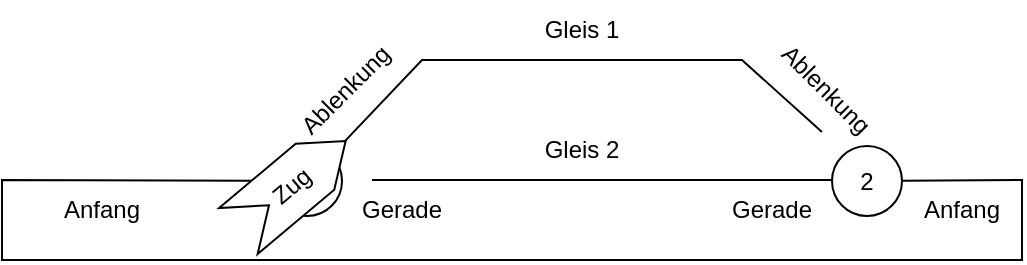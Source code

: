 <mxfile version="21.2.1" type="device">
  <diagram name="Page-1" id="rrnRkHXitlQrABg2udhg">
    <mxGraphModel dx="1562" dy="1954" grid="1" gridSize="10" guides="1" tooltips="1" connect="1" arrows="1" fold="1" page="1" pageScale="1" pageWidth="850" pageHeight="1100" math="0" shadow="0">
      <root>
        <mxCell id="0" />
        <mxCell id="1" parent="0" />
        <mxCell id="P7kzn_tiCY3FyH7NPitg-13" value="" style="endArrow=none;html=1;rounded=0;exitX=0.25;exitY=0;exitDx=0;exitDy=0;entryX=1;entryY=0;entryDx=0;entryDy=0;" parent="1" edge="1" target="P7kzn_tiCY3FyH7NPitg-22" source="P7kzn_tiCY3FyH7NPitg-21">
          <mxGeometry width="50" height="50" relative="1" as="geometry">
            <mxPoint x="270" y="80" as="sourcePoint" />
            <mxPoint x="515" y="80" as="targetPoint" />
          </mxGeometry>
        </mxCell>
        <mxCell id="P7kzn_tiCY3FyH7NPitg-14" value="" style="endArrow=none;html=1;rounded=0;" parent="1" source="P7kzn_tiCY3FyH7NPitg-17" edge="1">
          <mxGeometry width="50" height="50" relative="1" as="geometry">
            <mxPoint x="272" y="60" as="sourcePoint" />
            <mxPoint x="510" y="56" as="targetPoint" />
            <Array as="points">
              <mxPoint x="310" y="20" />
              <mxPoint x="470" y="20" />
            </Array>
          </mxGeometry>
        </mxCell>
        <mxCell id="P7kzn_tiCY3FyH7NPitg-17" value="1" style="ellipse;whiteSpace=wrap;html=1;aspect=fixed;" parent="1" vertex="1">
          <mxGeometry x="235" y="63" width="35" height="35" as="geometry" />
        </mxCell>
        <mxCell id="P7kzn_tiCY3FyH7NPitg-18" value="2" style="ellipse;whiteSpace=wrap;html=1;aspect=fixed;" parent="1" vertex="1">
          <mxGeometry x="515" y="63" width="35" height="35" as="geometry" />
        </mxCell>
        <mxCell id="P7kzn_tiCY3FyH7NPitg-20" value="Ablenkung" style="text;html=1;align=center;verticalAlign=middle;whiteSpace=wrap;rounded=0;rotation=-45;" parent="1" vertex="1">
          <mxGeometry x="242" y="20" width="60" height="30" as="geometry" />
        </mxCell>
        <mxCell id="P7kzn_tiCY3FyH7NPitg-21" value="Gerade" style="text;html=1;align=center;verticalAlign=middle;whiteSpace=wrap;rounded=0;" parent="1" vertex="1">
          <mxGeometry x="270" y="80" width="60" height="30" as="geometry" />
        </mxCell>
        <mxCell id="P7kzn_tiCY3FyH7NPitg-22" value="Gerade" style="text;html=1;align=center;verticalAlign=middle;whiteSpace=wrap;rounded=0;" parent="1" vertex="1">
          <mxGeometry x="455" y="80" width="60" height="30" as="geometry" />
        </mxCell>
        <mxCell id="P7kzn_tiCY3FyH7NPitg-24" value="Ablenkung" style="text;html=1;align=center;verticalAlign=middle;whiteSpace=wrap;rounded=0;rotation=45;" parent="1" vertex="1">
          <mxGeometry x="482" y="20" width="60" height="30" as="geometry" />
        </mxCell>
        <mxCell id="WW9zQPvhFUUDWIKTXfTS-3" value="" style="endArrow=none;html=1;rounded=0;" edge="1" parent="1" source="P7kzn_tiCY3FyH7NPitg-17" target="P7kzn_tiCY3FyH7NPitg-18">
          <mxGeometry width="50" height="50" relative="1" as="geometry">
            <mxPoint x="140" y="80.5" as="sourcePoint" />
            <mxPoint x="645" y="80.5" as="targetPoint" />
            <Array as="points">
              <mxPoint x="100" y="80" />
              <mxPoint x="100" y="120" />
              <mxPoint x="610" y="120" />
              <mxPoint x="610" y="80" />
            </Array>
          </mxGeometry>
        </mxCell>
        <mxCell id="WW9zQPvhFUUDWIKTXfTS-4" value="Anfang" style="text;html=1;align=center;verticalAlign=middle;whiteSpace=wrap;rounded=0;" vertex="1" parent="1">
          <mxGeometry x="550" y="80" width="60" height="30" as="geometry" />
        </mxCell>
        <mxCell id="WW9zQPvhFUUDWIKTXfTS-7" value="Zug" style="shape=step;perimeter=stepPerimeter;whiteSpace=wrap;html=1;fixedSize=1;direction=east;rotation=-40;" vertex="1" parent="1">
          <mxGeometry x="210" y="68" width="70" height="30" as="geometry" />
        </mxCell>
        <mxCell id="WW9zQPvhFUUDWIKTXfTS-6" value="Anfang" style="text;html=1;align=center;verticalAlign=middle;whiteSpace=wrap;rounded=0;" vertex="1" parent="1">
          <mxGeometry x="120" y="80" width="60" height="30" as="geometry" />
        </mxCell>
        <mxCell id="WW9zQPvhFUUDWIKTXfTS-13" value="Gleis 1" style="text;html=1;strokeColor=none;fillColor=none;align=center;verticalAlign=middle;whiteSpace=wrap;rounded=0;" vertex="1" parent="1">
          <mxGeometry x="360" y="-10" width="60" height="30" as="geometry" />
        </mxCell>
        <mxCell id="WW9zQPvhFUUDWIKTXfTS-15" value="Gleis 2" style="text;html=1;strokeColor=none;fillColor=none;align=center;verticalAlign=middle;whiteSpace=wrap;rounded=0;" vertex="1" parent="1">
          <mxGeometry x="360" y="50" width="60" height="30" as="geometry" />
        </mxCell>
      </root>
    </mxGraphModel>
  </diagram>
</mxfile>
